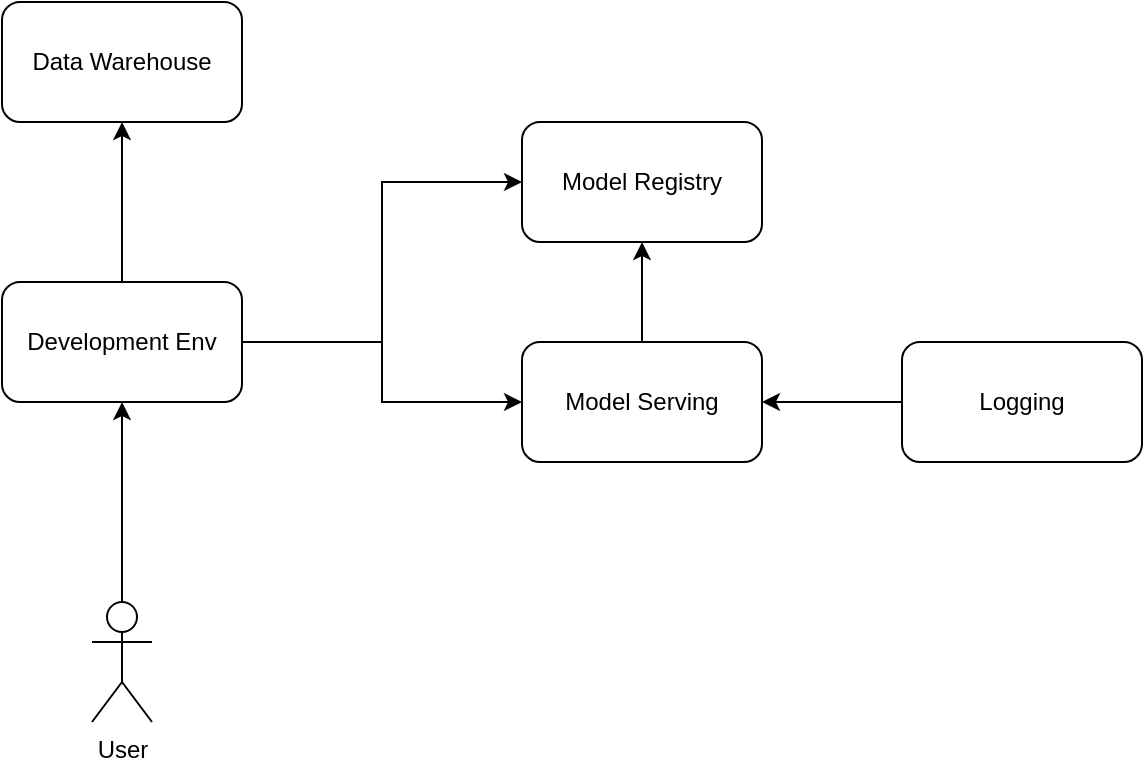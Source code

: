 <mxfile version="26.2.13">
  <diagram name="Página-1" id="Nb5u3e4zJGr4t1fFG60O">
    <mxGraphModel dx="1362" dy="759" grid="1" gridSize="10" guides="1" tooltips="1" connect="1" arrows="1" fold="1" page="1" pageScale="1" pageWidth="827" pageHeight="1169" math="0" shadow="0">
      <root>
        <mxCell id="0" />
        <mxCell id="1" parent="0" />
        <mxCell id="XbUZ6WS-I04eNJcUX636-12" style="edgeStyle=orthogonalEdgeStyle;rounded=0;orthogonalLoop=1;jettySize=auto;html=1;exitX=0.5;exitY=0;exitDx=0;exitDy=0;" edge="1" parent="1" source="XbUZ6WS-I04eNJcUX636-1" target="XbUZ6WS-I04eNJcUX636-2">
          <mxGeometry relative="1" as="geometry" />
        </mxCell>
        <mxCell id="XbUZ6WS-I04eNJcUX636-1" value="Model Serving" style="rounded=1;whiteSpace=wrap;html=1;" vertex="1" parent="1">
          <mxGeometry x="350" y="360" width="120" height="60" as="geometry" />
        </mxCell>
        <mxCell id="XbUZ6WS-I04eNJcUX636-2" value="Model Registry" style="rounded=1;whiteSpace=wrap;html=1;" vertex="1" parent="1">
          <mxGeometry x="350" y="250" width="120" height="60" as="geometry" />
        </mxCell>
        <mxCell id="XbUZ6WS-I04eNJcUX636-3" value="Data Warehouse" style="rounded=1;whiteSpace=wrap;html=1;" vertex="1" parent="1">
          <mxGeometry x="90" y="190" width="120" height="60" as="geometry" />
        </mxCell>
        <mxCell id="XbUZ6WS-I04eNJcUX636-11" style="edgeStyle=orthogonalEdgeStyle;rounded=0;orthogonalLoop=1;jettySize=auto;html=1;exitX=0;exitY=0.5;exitDx=0;exitDy=0;entryX=1;entryY=0.5;entryDx=0;entryDy=0;" edge="1" parent="1" source="XbUZ6WS-I04eNJcUX636-4" target="XbUZ6WS-I04eNJcUX636-1">
          <mxGeometry relative="1" as="geometry" />
        </mxCell>
        <mxCell id="XbUZ6WS-I04eNJcUX636-4" value="Logging" style="rounded=1;whiteSpace=wrap;html=1;" vertex="1" parent="1">
          <mxGeometry x="540" y="360" width="120" height="60" as="geometry" />
        </mxCell>
        <mxCell id="XbUZ6WS-I04eNJcUX636-8" style="edgeStyle=orthogonalEdgeStyle;rounded=0;orthogonalLoop=1;jettySize=auto;html=1;exitX=0.5;exitY=0;exitDx=0;exitDy=0;" edge="1" parent="1" source="XbUZ6WS-I04eNJcUX636-5" target="XbUZ6WS-I04eNJcUX636-3">
          <mxGeometry relative="1" as="geometry" />
        </mxCell>
        <mxCell id="XbUZ6WS-I04eNJcUX636-9" style="edgeStyle=orthogonalEdgeStyle;rounded=0;orthogonalLoop=1;jettySize=auto;html=1;exitX=1;exitY=0.5;exitDx=0;exitDy=0;entryX=0;entryY=0.5;entryDx=0;entryDy=0;" edge="1" parent="1" source="XbUZ6WS-I04eNJcUX636-5" target="XbUZ6WS-I04eNJcUX636-2">
          <mxGeometry relative="1" as="geometry" />
        </mxCell>
        <mxCell id="XbUZ6WS-I04eNJcUX636-10" style="edgeStyle=orthogonalEdgeStyle;rounded=0;orthogonalLoop=1;jettySize=auto;html=1;exitX=1;exitY=0.5;exitDx=0;exitDy=0;entryX=0;entryY=0.5;entryDx=0;entryDy=0;" edge="1" parent="1" source="XbUZ6WS-I04eNJcUX636-5" target="XbUZ6WS-I04eNJcUX636-1">
          <mxGeometry relative="1" as="geometry" />
        </mxCell>
        <mxCell id="XbUZ6WS-I04eNJcUX636-5" value="Development Env" style="rounded=1;whiteSpace=wrap;html=1;" vertex="1" parent="1">
          <mxGeometry x="90" y="330" width="120" height="60" as="geometry" />
        </mxCell>
        <mxCell id="XbUZ6WS-I04eNJcUX636-7" style="edgeStyle=orthogonalEdgeStyle;rounded=0;orthogonalLoop=1;jettySize=auto;html=1;exitX=0.5;exitY=0;exitDx=0;exitDy=0;exitPerimeter=0;entryX=0.5;entryY=1;entryDx=0;entryDy=0;" edge="1" parent="1" source="XbUZ6WS-I04eNJcUX636-6" target="XbUZ6WS-I04eNJcUX636-5">
          <mxGeometry relative="1" as="geometry" />
        </mxCell>
        <mxCell id="XbUZ6WS-I04eNJcUX636-6" value="User" style="shape=umlActor;verticalLabelPosition=bottom;verticalAlign=top;html=1;outlineConnect=0;" vertex="1" parent="1">
          <mxGeometry x="135" y="490" width="30" height="60" as="geometry" />
        </mxCell>
      </root>
    </mxGraphModel>
  </diagram>
</mxfile>
